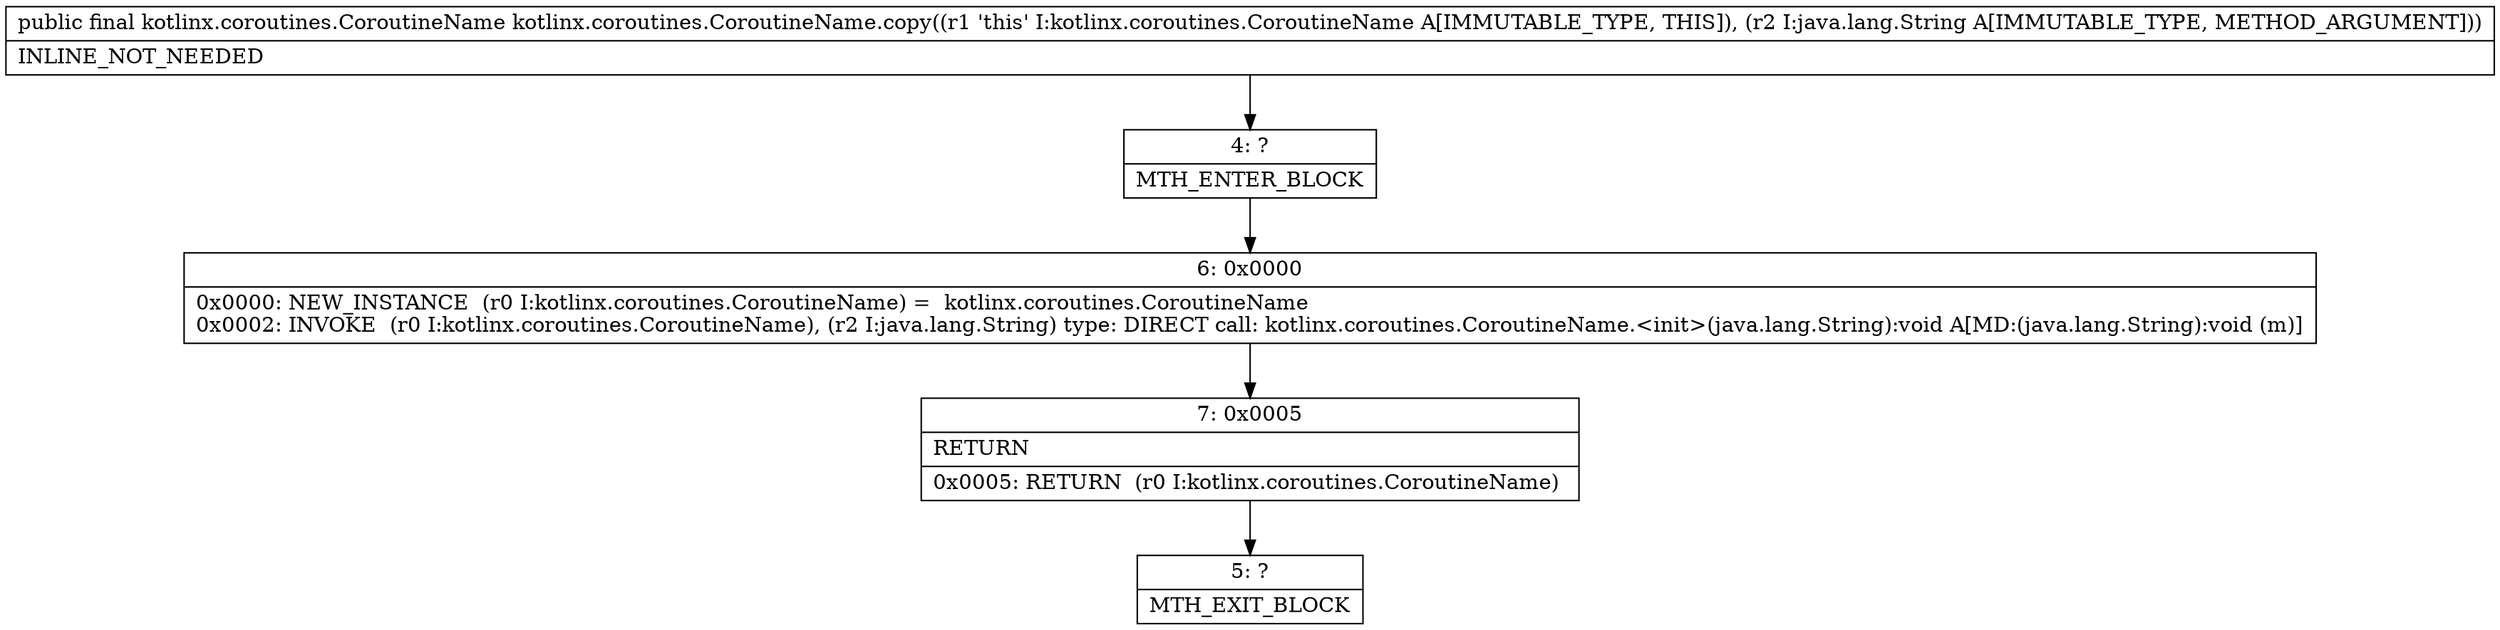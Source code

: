 digraph "CFG forkotlinx.coroutines.CoroutineName.copy(Ljava\/lang\/String;)Lkotlinx\/coroutines\/CoroutineName;" {
Node_4 [shape=record,label="{4\:\ ?|MTH_ENTER_BLOCK\l}"];
Node_6 [shape=record,label="{6\:\ 0x0000|0x0000: NEW_INSTANCE  (r0 I:kotlinx.coroutines.CoroutineName) =  kotlinx.coroutines.CoroutineName \l0x0002: INVOKE  (r0 I:kotlinx.coroutines.CoroutineName), (r2 I:java.lang.String) type: DIRECT call: kotlinx.coroutines.CoroutineName.\<init\>(java.lang.String):void A[MD:(java.lang.String):void (m)]\l}"];
Node_7 [shape=record,label="{7\:\ 0x0005|RETURN\l|0x0005: RETURN  (r0 I:kotlinx.coroutines.CoroutineName) \l}"];
Node_5 [shape=record,label="{5\:\ ?|MTH_EXIT_BLOCK\l}"];
MethodNode[shape=record,label="{public final kotlinx.coroutines.CoroutineName kotlinx.coroutines.CoroutineName.copy((r1 'this' I:kotlinx.coroutines.CoroutineName A[IMMUTABLE_TYPE, THIS]), (r2 I:java.lang.String A[IMMUTABLE_TYPE, METHOD_ARGUMENT]))  | INLINE_NOT_NEEDED\l}"];
MethodNode -> Node_4;Node_4 -> Node_6;
Node_6 -> Node_7;
Node_7 -> Node_5;
}

